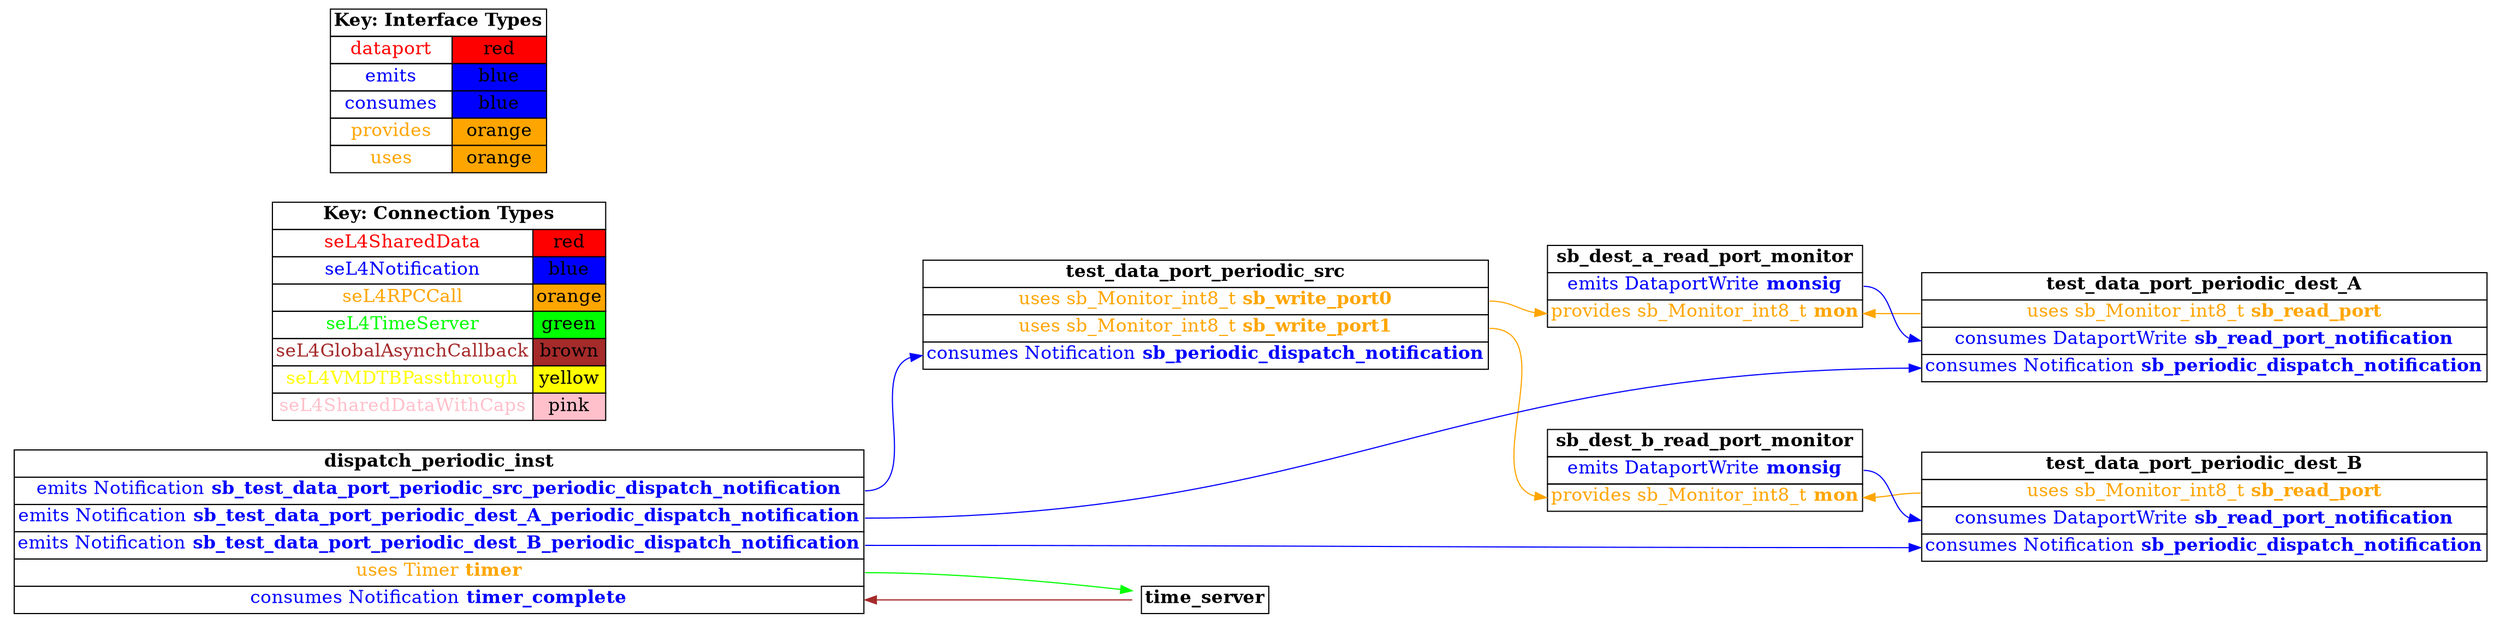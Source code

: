 digraph g {
graph [
  overlap = false,
  rankdir = "LR"
];
node [
  fontsize = "16",
  shape = "ellipse"
];
edge [
];

test_data_port_periodic_src [
  label=<
    <TABLE BORDER="0" CELLBORDER="1" CELLSPACING="0">
      <TR><TD><B>test_data_port_periodic_src</B></TD></TR>
      <TR><TD PORT="sb_write_port0"><FONT COLOR="orange">uses sb_Monitor_int8_t <B>sb_write_port0</B></FONT></TD></TR>
      <TR><TD PORT="sb_write_port1"><FONT COLOR="orange">uses sb_Monitor_int8_t <B>sb_write_port1</B></FONT></TD></TR>
      <TR><TD PORT="sb_periodic_dispatch_notification"><FONT COLOR="blue">consumes Notification <B>sb_periodic_dispatch_notification</B></FONT></TD></TR>"
    </TABLE>
  >
  shape=plaintext
];

test_data_port_periodic_dest_A [
  label=<
    <TABLE BORDER="0" CELLBORDER="1" CELLSPACING="0">
      <TR><TD><B>test_data_port_periodic_dest_A</B></TD></TR>
      <TR><TD PORT="sb_read_port"><FONT COLOR="orange">uses sb_Monitor_int8_t <B>sb_read_port</B></FONT></TD></TR>
      <TR><TD PORT="sb_read_port_notification"><FONT COLOR="blue">consumes DataportWrite <B>sb_read_port_notification</B></FONT></TD></TR>
      <TR><TD PORT="sb_periodic_dispatch_notification"><FONT COLOR="blue">consumes Notification <B>sb_periodic_dispatch_notification</B></FONT></TD></TR>"
    </TABLE>
  >
  shape=plaintext
];

test_data_port_periodic_dest_B [
  label=<
    <TABLE BORDER="0" CELLBORDER="1" CELLSPACING="0">
      <TR><TD><B>test_data_port_periodic_dest_B</B></TD></TR>
      <TR><TD PORT="sb_read_port"><FONT COLOR="orange">uses sb_Monitor_int8_t <B>sb_read_port</B></FONT></TD></TR>
      <TR><TD PORT="sb_read_port_notification"><FONT COLOR="blue">consumes DataportWrite <B>sb_read_port_notification</B></FONT></TD></TR>
      <TR><TD PORT="sb_periodic_dispatch_notification"><FONT COLOR="blue">consumes Notification <B>sb_periodic_dispatch_notification</B></FONT></TD></TR>"
    </TABLE>
  >
  shape=plaintext
];

sb_dest_a_read_port_monitor [
  label=<
    <TABLE BORDER="0" CELLBORDER="1" CELLSPACING="0">
      <TR><TD><B>sb_dest_a_read_port_monitor</B></TD></TR>
      <TR><TD PORT="monsig"><FONT COLOR="blue">emits DataportWrite <B>monsig</B></FONT></TD></TR>
      <TR><TD PORT="mon"><FONT COLOR="orange">provides sb_Monitor_int8_t <B>mon</B></FONT></TD></TR>"
    </TABLE>
  >
  shape=plaintext
];

sb_dest_b_read_port_monitor [
  label=<
    <TABLE BORDER="0" CELLBORDER="1" CELLSPACING="0">
      <TR><TD><B>sb_dest_b_read_port_monitor</B></TD></TR>
      <TR><TD PORT="monsig"><FONT COLOR="blue">emits DataportWrite <B>monsig</B></FONT></TD></TR>
      <TR><TD PORT="mon"><FONT COLOR="orange">provides sb_Monitor_int8_t <B>mon</B></FONT></TD></TR>"
    </TABLE>
  >
  shape=plaintext
];

dispatch_periodic_inst [
  label=<
    <TABLE BORDER="0" CELLBORDER="1" CELLSPACING="0">
      <TR><TD><B>dispatch_periodic_inst</B></TD></TR>
      <TR><TD PORT="sb_test_data_port_periodic_src_periodic_dispatch_notification"><FONT COLOR="blue">emits Notification <B>sb_test_data_port_periodic_src_periodic_dispatch_notification</B></FONT></TD></TR>
      <TR><TD PORT="sb_test_data_port_periodic_dest_A_periodic_dispatch_notification"><FONT COLOR="blue">emits Notification <B>sb_test_data_port_periodic_dest_A_periodic_dispatch_notification</B></FONT></TD></TR>
      <TR><TD PORT="sb_test_data_port_periodic_dest_B_periodic_dispatch_notification"><FONT COLOR="blue">emits Notification <B>sb_test_data_port_periodic_dest_B_periodic_dispatch_notification</B></FONT></TD></TR>
      <TR><TD PORT="timer"><FONT COLOR="orange">uses Timer <B>timer</B></FONT></TD></TR>
      <TR><TD PORT="timer_complete"><FONT COLOR="blue">consumes Notification <B>timer_complete</B></FONT></TD></TR>"
    </TABLE>
  >
  shape=plaintext
];

time_server [
  label=<
    <TABLE BORDER="0" CELLBORDER="1" CELLSPACING="0">
      <TR><TD><B>time_server</B></TD></TR>"
    </TABLE>
  >
  shape=plaintext
];

connectiontypekey [
  label=<
   <TABLE BORDER="0" CELLBORDER="1" CELLSPACING="0">
     <TR><TD COLSPAN="2"><B>Key: Connection Types</B></TD></TR>
     <TR><TD><FONT COLOR="red">seL4SharedData</FONT></TD><TD BGCOLOR="red">red</TD></TR>
     <TR><TD><FONT COLOR="blue">seL4Notification</FONT></TD><TD BGCOLOR="blue">blue</TD></TR>
     <TR><TD><FONT COLOR="orange">seL4RPCCall</FONT></TD><TD BGCOLOR="orange">orange</TD></TR>
     <TR><TD><FONT COLOR="green">seL4TimeServer</FONT></TD><TD BGCOLOR="green">green</TD></TR>
     <TR><TD><FONT COLOR="brown">seL4GlobalAsynchCallback</FONT></TD><TD BGCOLOR="brown">brown</TD></TR>
     <TR><TD><FONT COLOR="yellow">seL4VMDTBPassthrough</FONT></TD><TD BGCOLOR="yellow">yellow</TD></TR>
     <TR><TD><FONT COLOR="pink">seL4SharedDataWithCaps</FONT></TD><TD BGCOLOR="pink">pink</TD></TR>
   </TABLE>
  >
  shape=plaintext
];

interfacetypekey [
  label=<
   <TABLE BORDER="0" CELLBORDER="1" CELLSPACING="0">
     <TR><TD COLSPAN="2"><B>Key: Interface Types</B></TD></TR>
     <TR><TD><FONT COLOR="red">dataport</FONT></TD><TD BGCOLOR="red">red</TD></TR>
     <TR><TD><FONT COLOR="blue">emits</FONT></TD><TD BGCOLOR="blue">blue</TD></TR>
     <TR><TD><FONT COLOR="blue">consumes</FONT></TD><TD BGCOLOR="blue">blue</TD></TR>
     <TR><TD><FONT COLOR="orange">provides</FONT></TD><TD BGCOLOR="orange">orange</TD></TR>
     <TR><TD><FONT COLOR="orange">uses</FONT></TD><TD BGCOLOR="orange">orange</TD></TR>
   </TABLE>
  >
  shape=plaintext
];

"test_data_port_periodic_src":sb_write_port0 -> "sb_dest_a_read_port_monitor":mon [
  color="orange"
  //label = "seL4RPCCall"
  id = conn1

];

"test_data_port_periodic_dest_A":sb_read_port -> "sb_dest_a_read_port_monitor":mon [
  color="orange"
  //label = "seL4RPCCall"
  id = conn2

];

"sb_dest_a_read_port_monitor":monsig -> "test_data_port_periodic_dest_A":sb_read_port_notification [
  color="blue"
  //label = "seL4Notification"
  id = conn3

];

"test_data_port_periodic_src":sb_write_port1 -> "sb_dest_b_read_port_monitor":mon [
  color="orange"
  //label = "seL4RPCCall"
  id = conn4

];

"test_data_port_periodic_dest_B":sb_read_port -> "sb_dest_b_read_port_monitor":mon [
  color="orange"
  //label = "seL4RPCCall"
  id = conn5

];

"sb_dest_b_read_port_monitor":monsig -> "test_data_port_periodic_dest_B":sb_read_port_notification [
  color="blue"
  //label = "seL4Notification"
  id = conn6

];

"dispatch_periodic_inst":sb_test_data_port_periodic_src_periodic_dispatch_notification -> "test_data_port_periodic_src":sb_periodic_dispatch_notification [
  color="blue"
  //label = "seL4Notification"
  id = conn7

];

"dispatch_periodic_inst":sb_test_data_port_periodic_dest_A_periodic_dispatch_notification -> "test_data_port_periodic_dest_A":sb_periodic_dispatch_notification [
  color="blue"
  //label = "seL4Notification"
  id = conn8

];

"dispatch_periodic_inst":sb_test_data_port_periodic_dest_B_periodic_dispatch_notification -> "test_data_port_periodic_dest_B":sb_periodic_dispatch_notification [
  color="blue"
  //label = "seL4Notification"
  id = conn9

];

"dispatch_periodic_inst":timer -> "time_server":the_timer [
  color="green"
  //label = "seL4TimeServer"
  id = conn10

];

"time_server":timer_notification -> "dispatch_periodic_inst":timer_complete [
  color="brown"
  //label = "seL4GlobalAsynchCallback"
  id = conn11

];

}